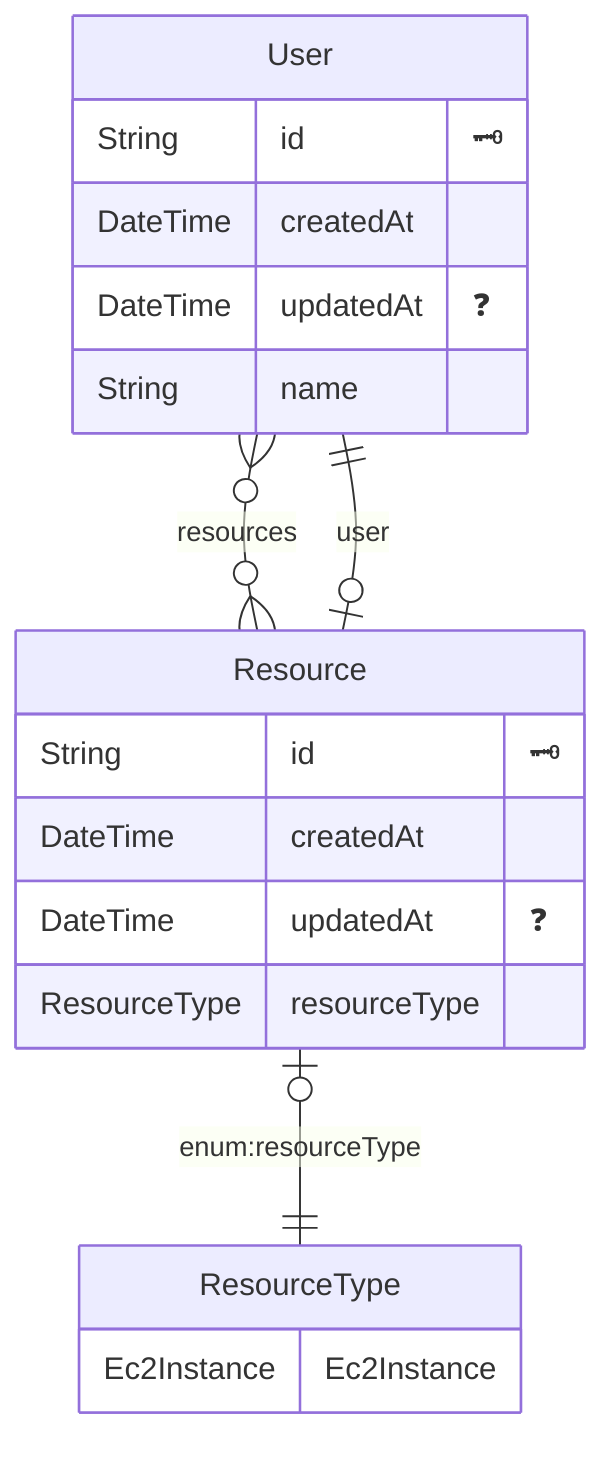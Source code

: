 erDiagram

        ResourceType {
            Ec2Instance Ec2Instance
        }
    
  "User" {
    String id "🗝️"
    DateTime createdAt 
    DateTime updatedAt "❓"
    String name 
    }
  

  "Resource" {
    String id "🗝️"
    DateTime createdAt 
    DateTime updatedAt "❓"
    ResourceType resourceType 
    }
  
    "User" o{--}o "Resource" : "resources"
    "Resource" o|--|| "ResourceType" : "enum:resourceType"
    "Resource" o|--|| "User" : "user"